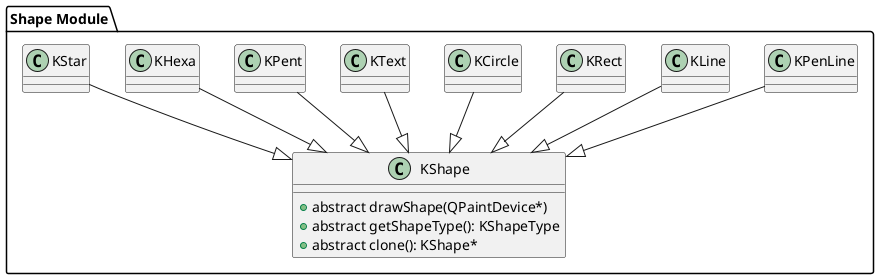 @startuml
' 图形模块
package "Shape Module" {
    class KShape {
        +abstract drawShape(QPaintDevice*)
        +abstract getShapeType(): KShapeType
        +abstract clone(): KShape*
    }

    KPenLine --|> KShape
    KLine --|> KShape
    KRect --|> KShape
    KCircle --|> KShape
    KText --|> KShape
    KPent --|> KShape
    KHexa --|> KShape
    KStar --|> KShape
}
@enduml
